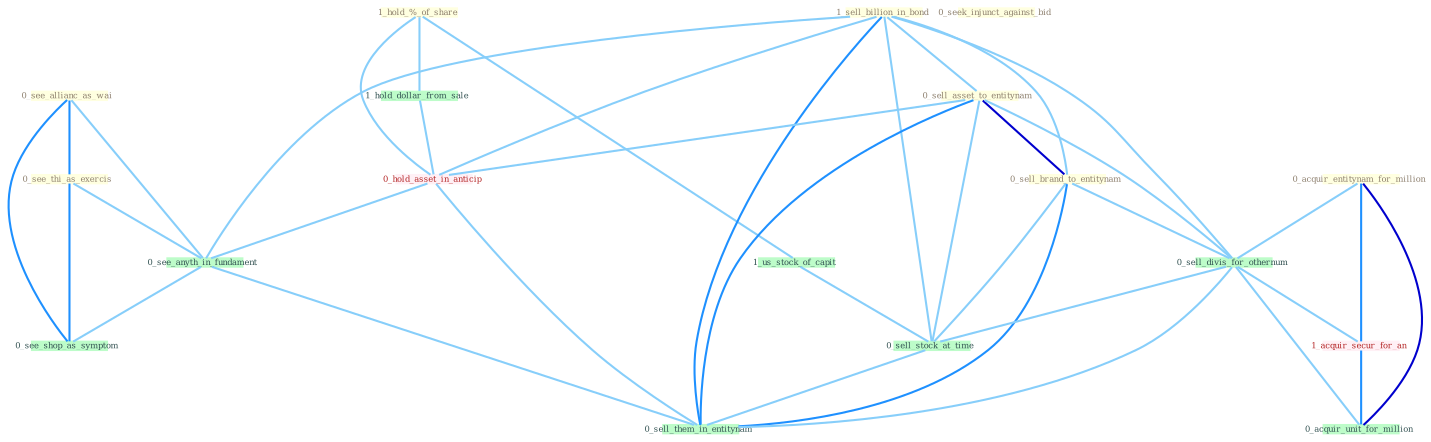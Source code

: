 Graph G{ 
    node
    [shape=polygon,style=filled,width=.5,height=.06,color="#BDFCC9",fixedsize=true,fontsize=4,
    fontcolor="#2f4f4f"];
    {node
    [color="#ffffe0", fontcolor="#8b7d6b"] "1_hold_%_of_share " "1_sell_billion_in_bond " "0_see_allianc_as_wai " "0_seek_injunct_against_bid " "0_see_thi_as_exercis " "0_sell_asset_to_entitynam " "0_acquir_entitynam_for_million " "0_sell_brand_to_entitynam "}
{node [color="#fff0f5", fontcolor="#b22222"] "1_acquir_secur_for_an " "0_hold_asset_in_anticip "}
edge [color="#B0E2FF"];

	"1_hold_%_of_share " -- "1_us_stock_of_capit " [w="1", color="#87cefa" ];
	"1_hold_%_of_share " -- "1_hold_dollar_from_sale " [w="1", color="#87cefa" ];
	"1_hold_%_of_share " -- "0_hold_asset_in_anticip " [w="1", color="#87cefa" ];
	"1_sell_billion_in_bond " -- "0_sell_asset_to_entitynam " [w="1", color="#87cefa" ];
	"1_sell_billion_in_bond " -- "0_sell_brand_to_entitynam " [w="1", color="#87cefa" ];
	"1_sell_billion_in_bond " -- "0_sell_divis_for_othernum " [w="1", color="#87cefa" ];
	"1_sell_billion_in_bond " -- "0_hold_asset_in_anticip " [w="1", color="#87cefa" ];
	"1_sell_billion_in_bond " -- "0_sell_stock_at_time " [w="1", color="#87cefa" ];
	"1_sell_billion_in_bond " -- "0_see_anyth_in_fundament " [w="1", color="#87cefa" ];
	"1_sell_billion_in_bond " -- "0_sell_them_in_entitynam " [w="2", color="#1e90ff" , len=0.8];
	"0_see_allianc_as_wai " -- "0_see_thi_as_exercis " [w="2", color="#1e90ff" , len=0.8];
	"0_see_allianc_as_wai " -- "0_see_anyth_in_fundament " [w="1", color="#87cefa" ];
	"0_see_allianc_as_wai " -- "0_see_shop_as_symptom " [w="2", color="#1e90ff" , len=0.8];
	"0_see_thi_as_exercis " -- "0_see_anyth_in_fundament " [w="1", color="#87cefa" ];
	"0_see_thi_as_exercis " -- "0_see_shop_as_symptom " [w="2", color="#1e90ff" , len=0.8];
	"0_sell_asset_to_entitynam " -- "0_sell_brand_to_entitynam " [w="3", color="#0000cd" , len=0.6];
	"0_sell_asset_to_entitynam " -- "0_sell_divis_for_othernum " [w="1", color="#87cefa" ];
	"0_sell_asset_to_entitynam " -- "0_hold_asset_in_anticip " [w="1", color="#87cefa" ];
	"0_sell_asset_to_entitynam " -- "0_sell_stock_at_time " [w="1", color="#87cefa" ];
	"0_sell_asset_to_entitynam " -- "0_sell_them_in_entitynam " [w="2", color="#1e90ff" , len=0.8];
	"0_acquir_entitynam_for_million " -- "0_sell_divis_for_othernum " [w="1", color="#87cefa" ];
	"0_acquir_entitynam_for_million " -- "1_acquir_secur_for_an " [w="2", color="#1e90ff" , len=0.8];
	"0_acquir_entitynam_for_million " -- "0_acquir_unit_for_million " [w="3", color="#0000cd" , len=0.6];
	"0_sell_brand_to_entitynam " -- "0_sell_divis_for_othernum " [w="1", color="#87cefa" ];
	"0_sell_brand_to_entitynam " -- "0_sell_stock_at_time " [w="1", color="#87cefa" ];
	"0_sell_brand_to_entitynam " -- "0_sell_them_in_entitynam " [w="2", color="#1e90ff" , len=0.8];
	"0_sell_divis_for_othernum " -- "1_acquir_secur_for_an " [w="1", color="#87cefa" ];
	"0_sell_divis_for_othernum " -- "0_sell_stock_at_time " [w="1", color="#87cefa" ];
	"0_sell_divis_for_othernum " -- "0_acquir_unit_for_million " [w="1", color="#87cefa" ];
	"0_sell_divis_for_othernum " -- "0_sell_them_in_entitynam " [w="1", color="#87cefa" ];
	"1_acquir_secur_for_an " -- "0_acquir_unit_for_million " [w="2", color="#1e90ff" , len=0.8];
	"1_us_stock_of_capit " -- "0_sell_stock_at_time " [w="1", color="#87cefa" ];
	"1_hold_dollar_from_sale " -- "0_hold_asset_in_anticip " [w="1", color="#87cefa" ];
	"0_hold_asset_in_anticip " -- "0_see_anyth_in_fundament " [w="1", color="#87cefa" ];
	"0_hold_asset_in_anticip " -- "0_sell_them_in_entitynam " [w="1", color="#87cefa" ];
	"0_sell_stock_at_time " -- "0_sell_them_in_entitynam " [w="1", color="#87cefa" ];
	"0_see_anyth_in_fundament " -- "0_see_shop_as_symptom " [w="1", color="#87cefa" ];
	"0_see_anyth_in_fundament " -- "0_sell_them_in_entitynam " [w="1", color="#87cefa" ];
}